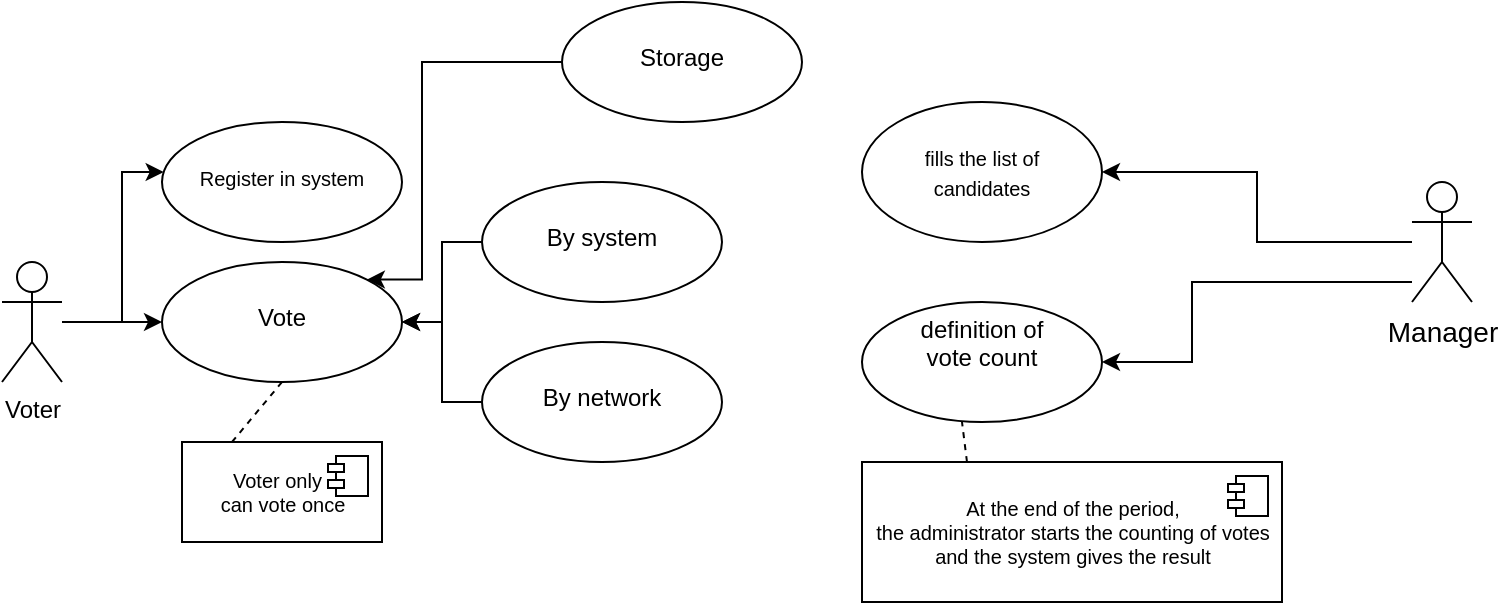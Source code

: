 <mxfile version="15.6.4" type="github"><diagram name="Page-1" id="e7e014a7-5840-1c2e-5031-d8a46d1fe8dd"><mxGraphModel dx="834" dy="432" grid="1" gridSize="10" guides="1" tooltips="1" connect="1" arrows="1" fold="1" page="1" pageScale="1" pageWidth="1169" pageHeight="826" background="none" math="0" shadow="0"><root><mxCell id="0"/><mxCell id="1" parent="0"/><mxCell id="n6uaqf4jfOjHMmSPwKF2-4" value="" style="edgeStyle=orthogonalEdgeStyle;rounded=0;orthogonalLoop=1;jettySize=auto;html=1;fontColor=default;strokeColor=default;labelBackgroundColor=default;" edge="1" parent="1" source="n6uaqf4jfOjHMmSPwKF2-1" target="n6uaqf4jfOjHMmSPwKF2-3"><mxGeometry relative="1" as="geometry"><Array as="points"><mxPoint x="250" y="180"/><mxPoint x="250" y="105"/></Array></mxGeometry></mxCell><mxCell id="n6uaqf4jfOjHMmSPwKF2-6" value="" style="edgeStyle=orthogonalEdgeStyle;rounded=0;orthogonalLoop=1;jettySize=auto;html=1;labelBackgroundColor=default;fontColor=default;strokeColor=default;" edge="1" parent="1" source="n6uaqf4jfOjHMmSPwKF2-1" target="n6uaqf4jfOjHMmSPwKF2-5"><mxGeometry relative="1" as="geometry"/></mxCell><mxCell id="n6uaqf4jfOjHMmSPwKF2-1" value="Voter" style="shape=umlActor;verticalLabelPosition=bottom;verticalAlign=top;html=1;outlineConnect=0;fillColor=default;strokeColor=default;fontColor=default;" vertex="1" parent="1"><mxGeometry x="190" y="150" width="30" height="60" as="geometry"/></mxCell><mxCell id="n6uaqf4jfOjHMmSPwKF2-3" value="&lt;span style=&quot;font-size: 10px&quot;&gt;&lt;br&gt;Register in system&lt;/span&gt;" style="ellipse;whiteSpace=wrap;html=1;verticalAlign=top;fillColor=default;strokeColor=default;fontColor=default;" vertex="1" parent="1"><mxGeometry x="270" y="80" width="120" height="60" as="geometry"/></mxCell><mxCell id="n6uaqf4jfOjHMmSPwKF2-5" value="&lt;br&gt;Vote" style="ellipse;whiteSpace=wrap;html=1;verticalAlign=top;fillColor=default;strokeColor=default;fontColor=default;" vertex="1" parent="1"><mxGeometry x="270" y="150" width="120" height="60" as="geometry"/></mxCell><mxCell id="n6uaqf4jfOjHMmSPwKF2-17" value="" style="edgeStyle=orthogonalEdgeStyle;rounded=0;orthogonalLoop=1;jettySize=auto;html=1;labelBackgroundColor=default;fontSize=10;fontColor=default;strokeColor=default;" edge="1" parent="1" source="n6uaqf4jfOjHMmSPwKF2-8" target="n6uaqf4jfOjHMmSPwKF2-16"><mxGeometry relative="1" as="geometry"/></mxCell><mxCell id="n6uaqf4jfOjHMmSPwKF2-46" value="" style="edgeStyle=orthogonalEdgeStyle;rounded=0;orthogonalLoop=1;jettySize=auto;html=1;labelBackgroundColor=default;fontSize=10;fontColor=default;strokeColor=default;" edge="1" parent="1" source="n6uaqf4jfOjHMmSPwKF2-8" target="n6uaqf4jfOjHMmSPwKF2-45"><mxGeometry relative="1" as="geometry"><Array as="points"><mxPoint x="785" y="160"/><mxPoint x="785" y="200"/></Array></mxGeometry></mxCell><mxCell id="n6uaqf4jfOjHMmSPwKF2-8" value="&lt;span style=&quot;font-family: arial, sans-serif; font-size: 14px; text-align: left;&quot;&gt;Manager&lt;/span&gt;" style="shape=umlActor;verticalLabelPosition=bottom;verticalAlign=top;html=1;outlineConnect=0;fillColor=default;strokeColor=default;fontColor=default;labelBackgroundColor=default;" vertex="1" parent="1"><mxGeometry x="895" y="110" width="30" height="60" as="geometry"/></mxCell><mxCell id="n6uaqf4jfOjHMmSPwKF2-16" value="&lt;font style=&quot;font-size: 10px&quot;&gt;&lt;br&gt;fills the list of &lt;br&gt;candidates&lt;/font&gt;" style="ellipse;whiteSpace=wrap;html=1;verticalAlign=top;labelBackgroundColor=default;fillColor=default;strokeColor=default;fontColor=default;" vertex="1" parent="1"><mxGeometry x="620" y="70" width="120" height="70" as="geometry"/></mxCell><mxCell id="n6uaqf4jfOjHMmSPwKF2-23" style="edgeStyle=orthogonalEdgeStyle;rounded=0;orthogonalLoop=1;jettySize=auto;html=1;exitX=0;exitY=0.5;exitDx=0;exitDy=0;entryX=1;entryY=0.5;entryDx=0;entryDy=0;labelBackgroundColor=default;fontSize=10;fontColor=default;strokeColor=default;" edge="1" parent="1" source="n6uaqf4jfOjHMmSPwKF2-20" target="n6uaqf4jfOjHMmSPwKF2-5"><mxGeometry relative="1" as="geometry"/></mxCell><mxCell id="n6uaqf4jfOjHMmSPwKF2-20" value="&lt;br&gt;By system" style="ellipse;whiteSpace=wrap;html=1;verticalAlign=top;fillColor=default;strokeColor=default;fontColor=default;" vertex="1" parent="1"><mxGeometry x="430" y="110" width="120" height="60" as="geometry"/></mxCell><mxCell id="n6uaqf4jfOjHMmSPwKF2-25" style="edgeStyle=orthogonalEdgeStyle;rounded=0;orthogonalLoop=1;jettySize=auto;html=1;exitX=0;exitY=0.5;exitDx=0;exitDy=0;entryX=1;entryY=0.5;entryDx=0;entryDy=0;labelBackgroundColor=default;fontSize=10;fontColor=default;strokeColor=default;" edge="1" parent="1" source="n6uaqf4jfOjHMmSPwKF2-24" target="n6uaqf4jfOjHMmSPwKF2-5"><mxGeometry relative="1" as="geometry"/></mxCell><mxCell id="n6uaqf4jfOjHMmSPwKF2-24" value="&lt;br&gt;By network" style="ellipse;whiteSpace=wrap;html=1;verticalAlign=top;fillColor=default;strokeColor=default;fontColor=default;" vertex="1" parent="1"><mxGeometry x="430" y="190" width="120" height="60" as="geometry"/></mxCell><mxCell id="n6uaqf4jfOjHMmSPwKF2-27" style="edgeStyle=orthogonalEdgeStyle;rounded=0;orthogonalLoop=1;jettySize=auto;html=1;exitX=0;exitY=0.5;exitDx=0;exitDy=0;entryX=1;entryY=0;entryDx=0;entryDy=0;labelBackgroundColor=default;fontSize=10;fontColor=default;strokeColor=default;" edge="1" parent="1" source="n6uaqf4jfOjHMmSPwKF2-26" target="n6uaqf4jfOjHMmSPwKF2-5"><mxGeometry relative="1" as="geometry"><Array as="points"><mxPoint x="400" y="50"/><mxPoint x="400" y="159"/></Array></mxGeometry></mxCell><mxCell id="n6uaqf4jfOjHMmSPwKF2-26" value="&lt;br&gt;Storage" style="ellipse;whiteSpace=wrap;html=1;verticalAlign=top;fillColor=default;strokeColor=default;fontColor=default;" vertex="1" parent="1"><mxGeometry x="470" y="20" width="120" height="60" as="geometry"/></mxCell><mxCell id="n6uaqf4jfOjHMmSPwKF2-40" value="Voter only&amp;nbsp;&amp;nbsp;&lt;br&gt;can vote once" style="html=1;dropTarget=0;labelBackgroundColor=default;fontSize=10;fontColor=default;strokeColor=default;fillColor=default;align=center;" vertex="1" parent="1"><mxGeometry x="280" y="240" width="100" height="50" as="geometry"/></mxCell><mxCell id="n6uaqf4jfOjHMmSPwKF2-41" value="" style="shape=module;jettyWidth=8;jettyHeight=4;labelBackgroundColor=default;fontSize=10;fontColor=default;strokeColor=default;fillColor=default;align=center;" vertex="1" parent="n6uaqf4jfOjHMmSPwKF2-40"><mxGeometry x="1" width="20" height="20" relative="1" as="geometry"><mxPoint x="-27" y="7" as="offset"/></mxGeometry></mxCell><mxCell id="n6uaqf4jfOjHMmSPwKF2-43" value="" style="endArrow=none;dashed=1;html=1;rounded=0;labelBackgroundColor=default;fontSize=10;fontColor=default;strokeColor=default;entryX=0.5;entryY=1;entryDx=0;entryDy=0;exitX=0.25;exitY=0;exitDx=0;exitDy=0;fillColor=default;" edge="1" parent="1" source="n6uaqf4jfOjHMmSPwKF2-40" target="n6uaqf4jfOjHMmSPwKF2-5"><mxGeometry width="50" height="50" relative="1" as="geometry"><mxPoint x="370" y="290" as="sourcePoint"/><mxPoint x="420" y="240" as="targetPoint"/></mxGeometry></mxCell><mxCell id="n6uaqf4jfOjHMmSPwKF2-45" value="definition of &lt;br&gt;vote count" style="ellipse;whiteSpace=wrap;html=1;verticalAlign=top;labelBackgroundColor=default;strokeColor=default;fontColor=default;" vertex="1" parent="1"><mxGeometry x="620" y="170" width="120" height="60" as="geometry"/></mxCell><mxCell id="n6uaqf4jfOjHMmSPwKF2-49" value="At the end of the period, &lt;br&gt;the administrator starts the counting of votes &lt;br&gt;and the system gives the result" style="html=1;dropTarget=0;labelBackgroundColor=default;fontSize=10;fontColor=default;strokeColor=default;fillColor=default;align=center;" vertex="1" parent="1"><mxGeometry x="620" y="250" width="210" height="70" as="geometry"/></mxCell><mxCell id="n6uaqf4jfOjHMmSPwKF2-50" value="" style="shape=module;jettyWidth=8;jettyHeight=4;labelBackgroundColor=default;fontSize=10;fontColor=default;strokeColor=default;fillColor=default;align=center;" vertex="1" parent="n6uaqf4jfOjHMmSPwKF2-49"><mxGeometry x="1" width="20" height="20" relative="1" as="geometry"><mxPoint x="-27" y="7" as="offset"/></mxGeometry></mxCell><mxCell id="n6uaqf4jfOjHMmSPwKF2-51" value="" style="endArrow=none;dashed=1;html=1;rounded=0;labelBackgroundColor=default;fontSize=10;fontColor=default;strokeColor=default;entryX=0.5;entryY=1;entryDx=0;entryDy=0;exitX=0.25;exitY=0;exitDx=0;exitDy=0;fillColor=default;" edge="1" parent="1" source="n6uaqf4jfOjHMmSPwKF2-49"><mxGeometry width="50" height="50" relative="1" as="geometry"><mxPoint x="710" y="310" as="sourcePoint"/><mxPoint x="670" y="230" as="targetPoint"/></mxGeometry></mxCell></root></mxGraphModel></diagram></mxfile>